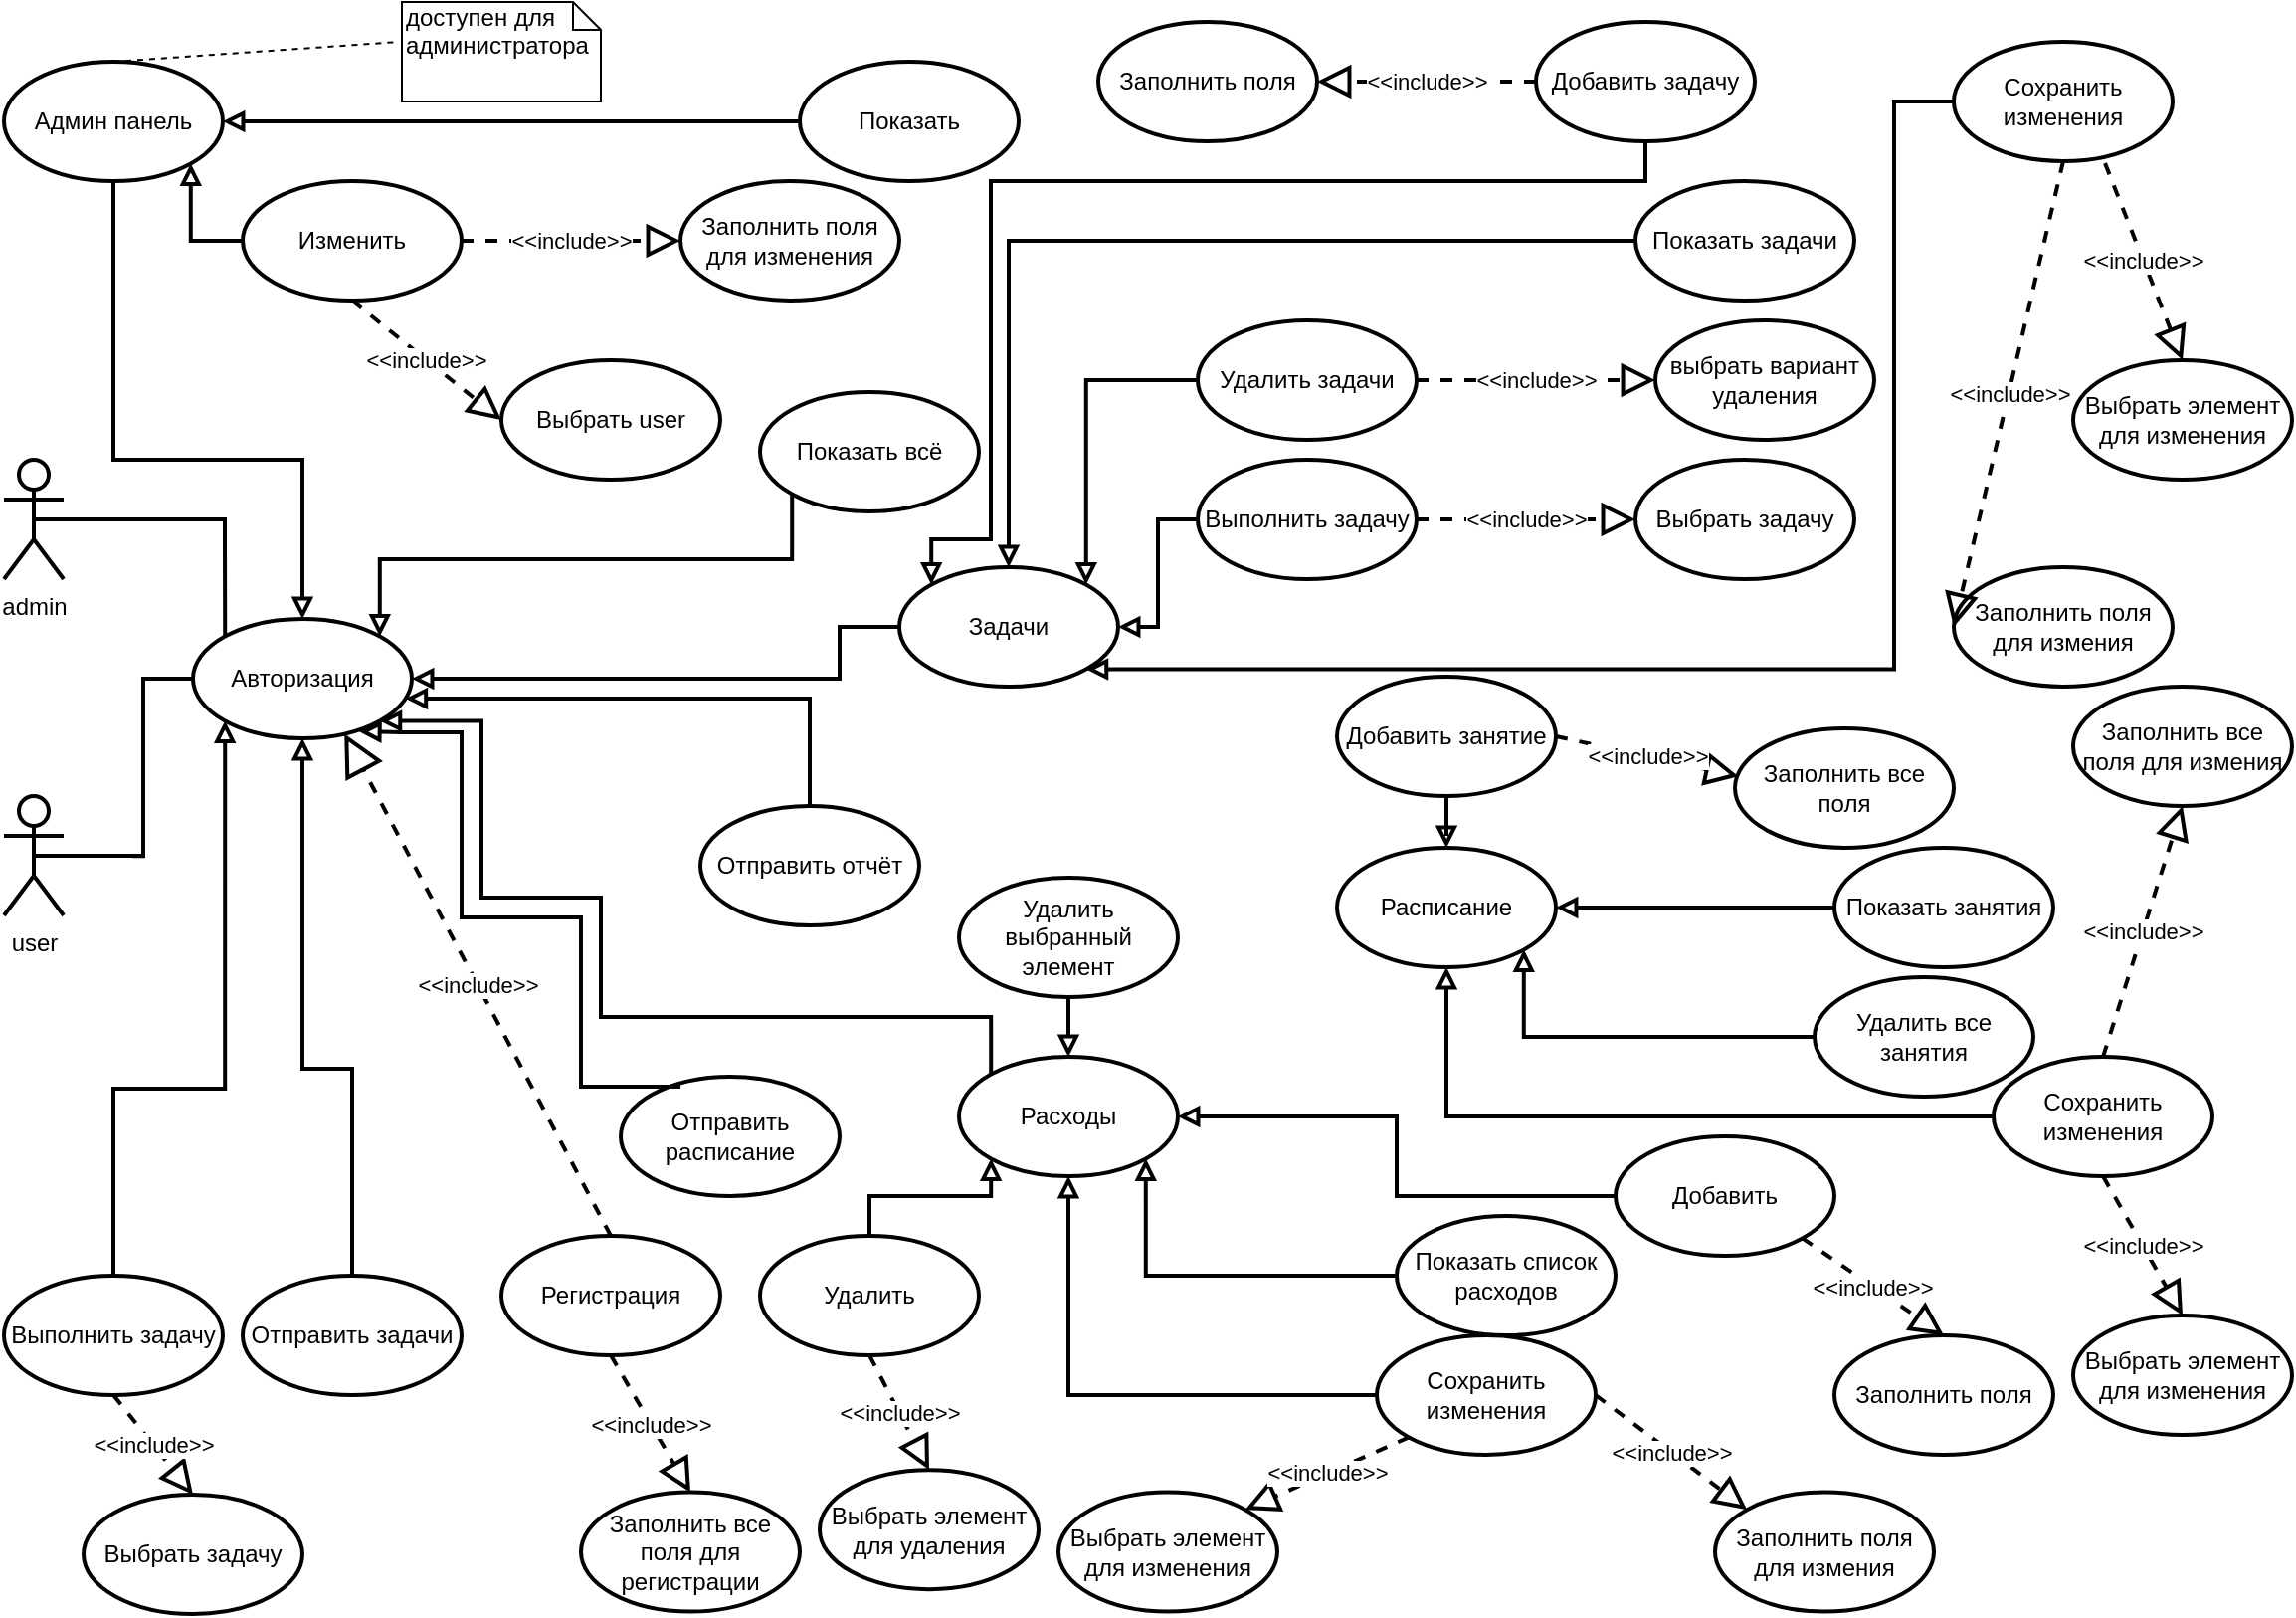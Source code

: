 <mxfile version="13.1.3" type="device"><diagram id="j2JZdMsrPSBs6ECy5CDI" name="Страница 1"><mxGraphModel dx="813" dy="426" grid="1" gridSize="10" guides="1" tooltips="1" connect="1" arrows="1" fold="1" page="1" pageScale="1" pageWidth="1169" pageHeight="827" math="0" shadow="0"><root><mxCell id="0"/><mxCell id="1" parent="0"/><mxCell id="cneUVOCMvTR0_CDMyWIk-1" value="admin" style="shape=umlActor;verticalLabelPosition=bottom;labelBackgroundColor=#ffffff;verticalAlign=top;html=1;strokeWidth=2;" parent="1" vertex="1"><mxGeometry x="10" y="240" width="30" height="60" as="geometry"/></mxCell><mxCell id="cneUVOCMvTR0_CDMyWIk-2" value="user" style="shape=umlActor;verticalLabelPosition=bottom;labelBackgroundColor=#ffffff;verticalAlign=top;html=1;strokeWidth=2;" parent="1" vertex="1"><mxGeometry x="10" y="409" width="30" height="60" as="geometry"/></mxCell><mxCell id="cneUVOCMvTR0_CDMyWIk-12" value="Авторизация" style="ellipse;whiteSpace=wrap;html=1;strokeWidth=2;" parent="1" vertex="1"><mxGeometry x="105" y="320" width="110" height="60" as="geometry"/></mxCell><mxCell id="cneUVOCMvTR0_CDMyWIk-15" value="Регистрация" style="ellipse;whiteSpace=wrap;html=1;strokeWidth=2;" parent="1" vertex="1"><mxGeometry x="260" y="630" width="110" height="60" as="geometry"/></mxCell><mxCell id="cneUVOCMvTR0_CDMyWIk-17" value="&amp;lt;&amp;lt;include&amp;gt;&amp;gt;" style="endArrow=block;endSize=16;endFill=0;html=1;exitX=0.5;exitY=0;exitDx=0;exitDy=0;entryX=0.692;entryY=0.962;entryDx=0;entryDy=0;entryPerimeter=0;dashed=1;strokeWidth=2;" parent="1" source="cneUVOCMvTR0_CDMyWIk-15" target="cneUVOCMvTR0_CDMyWIk-12" edge="1"><mxGeometry width="160" relative="1" as="geometry"><mxPoint x="250" y="440" as="sourcePoint"/><mxPoint x="410" y="440" as="targetPoint"/></mxGeometry></mxCell><mxCell id="cneUVOCMvTR0_CDMyWIk-21" style="edgeStyle=orthogonalEdgeStyle;rounded=0;orthogonalLoop=1;jettySize=auto;html=1;entryX=0;entryY=0;entryDx=0;entryDy=0;endArrow=none;endFill=0;strokeWidth=2;" parent="1" source="cneUVOCMvTR0_CDMyWIk-18" target="cneUVOCMvTR0_CDMyWIk-12" edge="1"><mxGeometry relative="1" as="geometry"><Array as="points"><mxPoint x="121" y="280"/><mxPoint x="121" y="280"/></Array></mxGeometry></mxCell><mxCell id="cneUVOCMvTR0_CDMyWIk-22" style="edgeStyle=orthogonalEdgeStyle;rounded=0;orthogonalLoop=1;jettySize=auto;html=1;entryX=0.5;entryY=0.5;entryDx=0;entryDy=0;entryPerimeter=0;endArrow=none;endFill=0;strokeWidth=2;" parent="1" source="cneUVOCMvTR0_CDMyWIk-18" target="cneUVOCMvTR0_CDMyWIk-1" edge="1"><mxGeometry relative="1" as="geometry"/></mxCell><mxCell id="cneUVOCMvTR0_CDMyWIk-18" value="" style="line;strokeWidth=2;fillColor=none;align=left;verticalAlign=middle;spacingTop=-1;spacingLeft=3;spacingRight=3;rotatable=0;labelPosition=right;points=[];portConstraint=eastwest;" parent="1" vertex="1"><mxGeometry x="70" y="266" width="50" height="8" as="geometry"/></mxCell><mxCell id="cneUVOCMvTR0_CDMyWIk-24" style="edgeStyle=orthogonalEdgeStyle;rounded=0;orthogonalLoop=1;jettySize=auto;html=1;entryX=0.5;entryY=0.5;entryDx=0;entryDy=0;entryPerimeter=0;endArrow=none;endFill=0;strokeWidth=2;" parent="1" source="cneUVOCMvTR0_CDMyWIk-23" target="cneUVOCMvTR0_CDMyWIk-2" edge="1"><mxGeometry relative="1" as="geometry"/></mxCell><mxCell id="cneUVOCMvTR0_CDMyWIk-25" style="edgeStyle=orthogonalEdgeStyle;rounded=0;orthogonalLoop=1;jettySize=auto;html=1;entryX=0;entryY=0.5;entryDx=0;entryDy=0;endArrow=none;endFill=0;strokeWidth=2;exitX=0.722;exitY=0.526;exitDx=0;exitDy=0;exitPerimeter=0;" parent="1" source="cneUVOCMvTR0_CDMyWIk-23" target="cneUVOCMvTR0_CDMyWIk-12" edge="1"><mxGeometry relative="1" as="geometry"><Array as="points"><mxPoint x="80" y="439"/><mxPoint x="80" y="350"/></Array></mxGeometry></mxCell><mxCell id="cneUVOCMvTR0_CDMyWIk-23" value="" style="line;strokeWidth=2;fillColor=none;align=left;verticalAlign=middle;spacingTop=-1;spacingLeft=3;spacingRight=3;rotatable=0;labelPosition=right;points=[];portConstraint=eastwest;" parent="1" vertex="1"><mxGeometry x="60" y="437.5" width="20" height="3" as="geometry"/></mxCell><mxCell id="cneUVOCMvTR0_CDMyWIk-26" value="Задачи" style="ellipse;whiteSpace=wrap;html=1;strokeWidth=2;" parent="1" vertex="1"><mxGeometry x="460" y="294" width="110" height="60" as="geometry"/></mxCell><mxCell id="cneUVOCMvTR0_CDMyWIk-28" value="Расписание" style="ellipse;whiteSpace=wrap;html=1;strokeWidth=2;" parent="1" vertex="1"><mxGeometry x="680" y="435" width="110" height="60" as="geometry"/></mxCell><mxCell id="cneUVOCMvTR0_CDMyWIk-30" value="Расходы" style="ellipse;whiteSpace=wrap;html=1;strokeWidth=2;" parent="1" vertex="1"><mxGeometry x="490" y="540" width="110" height="60" as="geometry"/></mxCell><mxCell id="cneUVOCMvTR0_CDMyWIk-53" style="edgeStyle=orthogonalEdgeStyle;rounded=0;orthogonalLoop=1;jettySize=auto;html=1;endArrow=block;endFill=0;strokeWidth=2;entryX=0;entryY=0;entryDx=0;entryDy=0;" parent="1" source="cneUVOCMvTR0_CDMyWIk-36" target="cneUVOCMvTR0_CDMyWIk-26" edge="1"><mxGeometry relative="1" as="geometry"><mxPoint x="476" y="260" as="targetPoint"/><Array as="points"><mxPoint x="835" y="100"/><mxPoint x="506" y="100"/><mxPoint x="506" y="280"/><mxPoint x="476" y="280"/></Array></mxGeometry></mxCell><mxCell id="cneUVOCMvTR0_CDMyWIk-36" value="Добавить задачу" style="ellipse;whiteSpace=wrap;html=1;strokeWidth=2;" parent="1" vertex="1"><mxGeometry x="780" y="20" width="110" height="60" as="geometry"/></mxCell><mxCell id="cneUVOCMvTR0_CDMyWIk-57" style="edgeStyle=orthogonalEdgeStyle;rounded=0;orthogonalLoop=1;jettySize=auto;html=1;entryX=1;entryY=1;entryDx=0;entryDy=0;endArrow=block;endFill=0;strokeWidth=2;" parent="1" source="cneUVOCMvTR0_CDMyWIk-37" target="cneUVOCMvTR0_CDMyWIk-26" edge="1"><mxGeometry relative="1" as="geometry"><Array as="points"><mxPoint x="960" y="60"/><mxPoint x="960" y="345"/></Array></mxGeometry></mxCell><mxCell id="cneUVOCMvTR0_CDMyWIk-37" value="Сохранить изменения" style="ellipse;whiteSpace=wrap;html=1;strokeWidth=2;" parent="1" vertex="1"><mxGeometry x="990" y="30" width="110" height="60" as="geometry"/></mxCell><mxCell id="cneUVOCMvTR0_CDMyWIk-54" style="edgeStyle=orthogonalEdgeStyle;rounded=0;orthogonalLoop=1;jettySize=auto;html=1;entryX=0.5;entryY=0;entryDx=0;entryDy=0;endArrow=block;endFill=0;strokeWidth=2;" parent="1" source="cneUVOCMvTR0_CDMyWIk-38" target="cneUVOCMvTR0_CDMyWIk-26" edge="1"><mxGeometry relative="1" as="geometry"/></mxCell><mxCell id="cneUVOCMvTR0_CDMyWIk-38" value="Показать задачи" style="ellipse;whiteSpace=wrap;html=1;strokeWidth=2;" parent="1" vertex="1"><mxGeometry x="830" y="100" width="110" height="60" as="geometry"/></mxCell><mxCell id="cneUVOCMvTR0_CDMyWIk-55" style="edgeStyle=orthogonalEdgeStyle;rounded=0;orthogonalLoop=1;jettySize=auto;html=1;entryX=1;entryY=0;entryDx=0;entryDy=0;endArrow=block;endFill=0;strokeWidth=2;" parent="1" source="cneUVOCMvTR0_CDMyWIk-39" target="cneUVOCMvTR0_CDMyWIk-26" edge="1"><mxGeometry relative="1" as="geometry"/></mxCell><mxCell id="cneUVOCMvTR0_CDMyWIk-39" value="Удалить задачи" style="ellipse;whiteSpace=wrap;html=1;strokeWidth=2;" parent="1" vertex="1"><mxGeometry x="610" y="170" width="110" height="60" as="geometry"/></mxCell><mxCell id="cneUVOCMvTR0_CDMyWIk-56" style="edgeStyle=orthogonalEdgeStyle;rounded=0;orthogonalLoop=1;jettySize=auto;html=1;entryX=1;entryY=0.5;entryDx=0;entryDy=0;endArrow=block;endFill=0;strokeWidth=2;" parent="1" source="cneUVOCMvTR0_CDMyWIk-40" target="cneUVOCMvTR0_CDMyWIk-26" edge="1"><mxGeometry relative="1" as="geometry"/></mxCell><mxCell id="cneUVOCMvTR0_CDMyWIk-40" value="Выполнить задачу" style="ellipse;whiteSpace=wrap;html=1;strokeWidth=2;" parent="1" vertex="1"><mxGeometry x="610" y="240" width="110" height="60" as="geometry"/></mxCell><mxCell id="cneUVOCMvTR0_CDMyWIk-58" style="edgeStyle=orthogonalEdgeStyle;rounded=0;orthogonalLoop=1;jettySize=auto;html=1;entryX=0.5;entryY=0;entryDx=0;entryDy=0;endArrow=block;endFill=0;strokeWidth=2;" parent="1" source="cneUVOCMvTR0_CDMyWIk-41" target="cneUVOCMvTR0_CDMyWIk-28" edge="1"><mxGeometry relative="1" as="geometry"/></mxCell><mxCell id="cneUVOCMvTR0_CDMyWIk-41" value="Добавить занятие" style="ellipse;whiteSpace=wrap;html=1;strokeWidth=2;" parent="1" vertex="1"><mxGeometry x="680" y="349" width="110" height="60" as="geometry"/></mxCell><mxCell id="cneUVOCMvTR0_CDMyWIk-59" style="edgeStyle=orthogonalEdgeStyle;rounded=0;orthogonalLoop=1;jettySize=auto;html=1;entryX=1;entryY=0.5;entryDx=0;entryDy=0;endArrow=block;endFill=0;strokeWidth=2;exitX=0;exitY=0.5;exitDx=0;exitDy=0;" parent="1" source="cneUVOCMvTR0_CDMyWIk-42" target="cneUVOCMvTR0_CDMyWIk-28" edge="1"><mxGeometry relative="1" as="geometry"><Array as="points"><mxPoint x="910" y="465"/><mxPoint x="910" y="465"/></Array></mxGeometry></mxCell><mxCell id="cneUVOCMvTR0_CDMyWIk-42" value="Показать занятия" style="ellipse;whiteSpace=wrap;html=1;strokeWidth=2;" parent="1" vertex="1"><mxGeometry x="930" y="435" width="110" height="60" as="geometry"/></mxCell><mxCell id="cneUVOCMvTR0_CDMyWIk-64" style="edgeStyle=orthogonalEdgeStyle;rounded=0;orthogonalLoop=1;jettySize=auto;html=1;entryX=0.5;entryY=0;entryDx=0;entryDy=0;endArrow=block;endFill=0;strokeWidth=2;" parent="1" source="cneUVOCMvTR0_CDMyWIk-43" target="cneUVOCMvTR0_CDMyWIk-30" edge="1"><mxGeometry relative="1" as="geometry"/></mxCell><mxCell id="cneUVOCMvTR0_CDMyWIk-43" value="Удалить выбранный элемент" style="ellipse;whiteSpace=wrap;html=1;strokeWidth=2;" parent="1" vertex="1"><mxGeometry x="490" y="450" width="110" height="60" as="geometry"/></mxCell><mxCell id="cneUVOCMvTR0_CDMyWIk-44" value="Отправить задачи" style="ellipse;whiteSpace=wrap;html=1;strokeWidth=2;" parent="1" vertex="1"><mxGeometry x="130" y="650" width="110" height="60" as="geometry"/></mxCell><mxCell id="cneUVOCMvTR0_CDMyWIk-45" value="Показать всё" style="ellipse;whiteSpace=wrap;html=1;strokeWidth=2;" parent="1" vertex="1"><mxGeometry x="390" y="206" width="110" height="60" as="geometry"/></mxCell><mxCell id="cneUVOCMvTR0_CDMyWIk-62" style="edgeStyle=orthogonalEdgeStyle;rounded=0;orthogonalLoop=1;jettySize=auto;html=1;endArrow=block;endFill=0;strokeWidth=2;entryX=1;entryY=1;entryDx=0;entryDy=0;" parent="1" source="cneUVOCMvTR0_CDMyWIk-46" target="cneUVOCMvTR0_CDMyWIk-28" edge="1"><mxGeometry relative="1" as="geometry"><mxPoint x="660" y="430" as="targetPoint"/></mxGeometry></mxCell><mxCell id="cneUVOCMvTR0_CDMyWIk-46" value="Удалить все занятия" style="ellipse;whiteSpace=wrap;html=1;strokeWidth=2;" parent="1" vertex="1"><mxGeometry x="920" y="500" width="110" height="60" as="geometry"/></mxCell><mxCell id="cneUVOCMvTR0_CDMyWIk-67" style="edgeStyle=orthogonalEdgeStyle;rounded=0;orthogonalLoop=1;jettySize=auto;html=1;entryX=0;entryY=1;entryDx=0;entryDy=0;endArrow=block;endFill=0;strokeWidth=2;" parent="1" source="cneUVOCMvTR0_CDMyWIk-47" target="cneUVOCMvTR0_CDMyWIk-30" edge="1"><mxGeometry relative="1" as="geometry"/></mxCell><mxCell id="cneUVOCMvTR0_CDMyWIk-47" value="Удалить" style="ellipse;whiteSpace=wrap;html=1;strokeWidth=2;" parent="1" vertex="1"><mxGeometry x="390" y="630" width="110" height="60" as="geometry"/></mxCell><mxCell id="cneUVOCMvTR0_CDMyWIk-65" style="edgeStyle=orthogonalEdgeStyle;rounded=0;orthogonalLoop=1;jettySize=auto;html=1;entryX=1;entryY=0.5;entryDx=0;entryDy=0;endArrow=block;endFill=0;strokeWidth=2;" parent="1" source="cneUVOCMvTR0_CDMyWIk-48" target="cneUVOCMvTR0_CDMyWIk-30" edge="1"><mxGeometry relative="1" as="geometry"/></mxCell><mxCell id="cneUVOCMvTR0_CDMyWIk-48" value="Добавить" style="ellipse;whiteSpace=wrap;html=1;strokeWidth=2;" parent="1" vertex="1"><mxGeometry x="820" y="580" width="110" height="60" as="geometry"/></mxCell><mxCell id="cneUVOCMvTR0_CDMyWIk-66" style="edgeStyle=orthogonalEdgeStyle;rounded=0;orthogonalLoop=1;jettySize=auto;html=1;entryX=1;entryY=1;entryDx=0;entryDy=0;endArrow=block;endFill=0;strokeWidth=2;" parent="1" source="cneUVOCMvTR0_CDMyWIk-49" target="cneUVOCMvTR0_CDMyWIk-30" edge="1"><mxGeometry relative="1" as="geometry"/></mxCell><mxCell id="cneUVOCMvTR0_CDMyWIk-49" value="Показать список расходов" style="ellipse;whiteSpace=wrap;html=1;strokeWidth=2;" parent="1" vertex="1"><mxGeometry x="710" y="620" width="110" height="60" as="geometry"/></mxCell><mxCell id="cneUVOCMvTR0_CDMyWIk-68" style="edgeStyle=orthogonalEdgeStyle;rounded=0;orthogonalLoop=1;jettySize=auto;html=1;entryX=0.5;entryY=1;entryDx=0;entryDy=0;endArrow=block;endFill=0;strokeWidth=2;" parent="1" source="cneUVOCMvTR0_CDMyWIk-50" target="cneUVOCMvTR0_CDMyWIk-30" edge="1"><mxGeometry relative="1" as="geometry"/></mxCell><mxCell id="cneUVOCMvTR0_CDMyWIk-50" value="Сохранить изменения" style="ellipse;whiteSpace=wrap;html=1;strokeWidth=2;" parent="1" vertex="1"><mxGeometry x="700" y="680" width="110" height="60" as="geometry"/></mxCell><mxCell id="cneUVOCMvTR0_CDMyWIk-51" value="Выполнить задачу" style="ellipse;whiteSpace=wrap;html=1;strokeWidth=2;" parent="1" vertex="1"><mxGeometry x="10" y="650" width="110" height="60" as="geometry"/></mxCell><mxCell id="cneUVOCMvTR0_CDMyWIk-63" style="edgeStyle=orthogonalEdgeStyle;rounded=0;orthogonalLoop=1;jettySize=auto;html=1;entryX=0.5;entryY=1;entryDx=0;entryDy=0;endArrow=block;endFill=0;strokeWidth=2;" parent="1" source="cneUVOCMvTR0_CDMyWIk-52" target="cneUVOCMvTR0_CDMyWIk-28" edge="1"><mxGeometry relative="1" as="geometry"/></mxCell><mxCell id="cneUVOCMvTR0_CDMyWIk-52" value="Сохранить изменения" style="ellipse;whiteSpace=wrap;html=1;strokeWidth=2;" parent="1" vertex="1"><mxGeometry x="1010" y="540" width="110" height="60" as="geometry"/></mxCell><mxCell id="cneUVOCMvTR0_CDMyWIk-77" value="Отправить расписание" style="ellipse;whiteSpace=wrap;html=1;strokeWidth=2;" parent="1" vertex="1"><mxGeometry x="320" y="550" width="110" height="60" as="geometry"/></mxCell><mxCell id="cneUVOCMvTR0_CDMyWIk-79" value="Отправить отчёт" style="ellipse;whiteSpace=wrap;html=1;strokeWidth=2;" parent="1" vertex="1"><mxGeometry x="360" y="414" width="110" height="60" as="geometry"/></mxCell><mxCell id="cneUVOCMvTR0_CDMyWIk-81" value="Админ панель" style="ellipse;whiteSpace=wrap;html=1;strokeWidth=2;" parent="1" vertex="1"><mxGeometry x="10" y="40" width="110" height="60" as="geometry"/></mxCell><mxCell id="cneUVOCMvTR0_CDMyWIk-82" value="Заполнить поля" style="ellipse;whiteSpace=wrap;html=1;strokeWidth=2;" parent="1" vertex="1"><mxGeometry x="560" y="20" width="110" height="60" as="geometry"/></mxCell><mxCell id="cneUVOCMvTR0_CDMyWIk-83" value="&amp;lt;&amp;lt;include&amp;gt;&amp;gt;" style="endArrow=block;endSize=12;dashed=1;html=1;strokeWidth=2;exitX=0;exitY=0.5;exitDx=0;exitDy=0;entryX=1;entryY=0.5;entryDx=0;entryDy=0;endFill=0;" parent="1" source="cneUVOCMvTR0_CDMyWIk-36" target="cneUVOCMvTR0_CDMyWIk-82" edge="1"><mxGeometry width="160" relative="1" as="geometry"><mxPoint x="208.891" y="338.787" as="sourcePoint"/><mxPoint x="450" y="180" as="targetPoint"/></mxGeometry></mxCell><mxCell id="cneUVOCMvTR0_CDMyWIk-84" value="выбрать вариант удаления" style="ellipse;whiteSpace=wrap;html=1;strokeWidth=2;" parent="1" vertex="1"><mxGeometry x="840" y="170" width="110" height="60" as="geometry"/></mxCell><mxCell id="cneUVOCMvTR0_CDMyWIk-85" value="&amp;lt;&amp;lt;include&amp;gt;&amp;gt;" style="endArrow=block;endSize=12;dashed=1;html=1;strokeWidth=2;exitX=1;exitY=0.5;exitDx=0;exitDy=0;entryX=0;entryY=0.5;entryDx=0;entryDy=0;endFill=0;" parent="1" source="cneUVOCMvTR0_CDMyWIk-39" target="cneUVOCMvTR0_CDMyWIk-84" edge="1"><mxGeometry width="160" relative="1" as="geometry"><mxPoint x="720" y="70" as="sourcePoint"/><mxPoint x="1095" y="80" as="targetPoint"/></mxGeometry></mxCell><mxCell id="cneUVOCMvTR0_CDMyWIk-86" value="Заполнить поля для измения" style="ellipse;whiteSpace=wrap;html=1;strokeWidth=2;" parent="1" vertex="1"><mxGeometry x="990" y="294" width="110" height="60" as="geometry"/></mxCell><mxCell id="cneUVOCMvTR0_CDMyWIk-87" value="&amp;lt;&amp;lt;include&amp;gt;&amp;gt;" style="endArrow=block;endSize=12;dashed=1;html=1;strokeWidth=2;exitX=0.5;exitY=1;exitDx=0;exitDy=0;entryX=0;entryY=0.5;entryDx=0;entryDy=0;endFill=0;" parent="1" source="cneUVOCMvTR0_CDMyWIk-37" target="cneUVOCMvTR0_CDMyWIk-86" edge="1"><mxGeometry width="160" relative="1" as="geometry"><mxPoint x="890" y="80" as="sourcePoint"/><mxPoint x="1305" y="90" as="targetPoint"/></mxGeometry></mxCell><mxCell id="cneUVOCMvTR0_CDMyWIk-88" value="Выбрать элемент для изменения" style="ellipse;whiteSpace=wrap;html=1;strokeWidth=2;" parent="1" vertex="1"><mxGeometry x="1050" y="190" width="110" height="60" as="geometry"/></mxCell><mxCell id="cneUVOCMvTR0_CDMyWIk-89" value="&amp;lt;&amp;lt;include&amp;gt;&amp;gt;" style="endArrow=block;endSize=12;dashed=1;html=1;strokeWidth=2;exitX=0.691;exitY=1.017;exitDx=0;exitDy=0;entryX=0.5;entryY=0;entryDx=0;entryDy=0;endFill=0;exitPerimeter=0;" parent="1" source="cneUVOCMvTR0_CDMyWIk-37" target="cneUVOCMvTR0_CDMyWIk-88" edge="1"><mxGeometry width="160" relative="1" as="geometry"><mxPoint x="880.49" y="165" as="sourcePoint"/><mxPoint x="1170" y="265" as="targetPoint"/></mxGeometry></mxCell><mxCell id="cneUVOCMvTR0_CDMyWIk-90" value="Выбрать задачу" style="ellipse;whiteSpace=wrap;html=1;strokeWidth=2;" parent="1" vertex="1"><mxGeometry x="830" y="240" width="110" height="60" as="geometry"/></mxCell><mxCell id="cneUVOCMvTR0_CDMyWIk-91" value="&amp;lt;&amp;lt;include&amp;gt;&amp;gt;" style="endArrow=block;endSize=12;dashed=1;html=1;strokeWidth=2;exitX=1;exitY=0.5;exitDx=0;exitDy=0;entryX=0;entryY=0.5;entryDx=0;entryDy=0;endFill=0;" parent="1" source="cneUVOCMvTR0_CDMyWIk-40" target="cneUVOCMvTR0_CDMyWIk-90" edge="1"><mxGeometry width="160" relative="1" as="geometry"><mxPoint x="698.891" y="96.297" as="sourcePoint"/><mxPoint x="1005" y="149" as="targetPoint"/></mxGeometry></mxCell><mxCell id="cneUVOCMvTR0_CDMyWIk-92" value="Заполнить все поля" style="ellipse;whiteSpace=wrap;html=1;strokeWidth=2;" parent="1" vertex="1"><mxGeometry x="880" y="375" width="110" height="60" as="geometry"/></mxCell><mxCell id="cneUVOCMvTR0_CDMyWIk-93" value="&amp;lt;&amp;lt;include&amp;gt;&amp;gt;" style="endArrow=block;endSize=12;dashed=1;html=1;strokeWidth=2;exitX=1;exitY=0.5;exitDx=0;exitDy=0;entryX=0.016;entryY=0.402;entryDx=0;entryDy=0;endFill=0;entryPerimeter=0;" parent="1" source="cneUVOCMvTR0_CDMyWIk-41" target="cneUVOCMvTR0_CDMyWIk-92" edge="1"><mxGeometry width="160" relative="1" as="geometry"><mxPoint x="611.01" y="255.02" as="sourcePoint"/><mxPoint x="815" y="379" as="targetPoint"/></mxGeometry></mxCell><mxCell id="cneUVOCMvTR0_CDMyWIk-94" value="Заполнить все поля для измения" style="ellipse;whiteSpace=wrap;html=1;strokeWidth=2;" parent="1" vertex="1"><mxGeometry x="1050" y="354" width="110" height="60" as="geometry"/></mxCell><mxCell id="cneUVOCMvTR0_CDMyWIk-95" value="&amp;lt;&amp;lt;include&amp;gt;&amp;gt;" style="endArrow=block;endSize=12;dashed=1;html=1;strokeWidth=2;exitX=0.5;exitY=0;exitDx=0;exitDy=0;entryX=0.5;entryY=1;entryDx=0;entryDy=0;endFill=0;" parent="1" source="cneUVOCMvTR0_CDMyWIk-52" target="cneUVOCMvTR0_CDMyWIk-94" edge="1"><mxGeometry width="160" relative="1" as="geometry"><mxPoint x="1076.01" y="380" as="sourcePoint"/><mxPoint x="1280" y="503.98" as="targetPoint"/></mxGeometry></mxCell><mxCell id="cneUVOCMvTR0_CDMyWIk-96" value="Выбрать элемент для изменения" style="ellipse;whiteSpace=wrap;html=1;strokeWidth=2;" parent="1" vertex="1"><mxGeometry x="1050" y="670" width="110" height="60" as="geometry"/></mxCell><mxCell id="cneUVOCMvTR0_CDMyWIk-97" value="&amp;lt;&amp;lt;include&amp;gt;&amp;gt;" style="endArrow=block;endSize=12;dashed=1;html=1;strokeWidth=2;exitX=0.5;exitY=1;exitDx=0;exitDy=0;entryX=0.5;entryY=0;entryDx=0;entryDy=0;endFill=0;" parent="1" source="cneUVOCMvTR0_CDMyWIk-52" target="cneUVOCMvTR0_CDMyWIk-96" edge="1"><mxGeometry width="160" relative="1" as="geometry"><mxPoint x="1026.01" y="597.51" as="sourcePoint"/><mxPoint x="1230" y="721.49" as="targetPoint"/></mxGeometry></mxCell><mxCell id="cneUVOCMvTR0_CDMyWIk-98" value="Выбрать задачу" style="ellipse;whiteSpace=wrap;html=1;strokeWidth=2;" parent="1" vertex="1"><mxGeometry x="50" y="760" width="110" height="60" as="geometry"/></mxCell><mxCell id="cneUVOCMvTR0_CDMyWIk-99" value="&amp;lt;&amp;lt;include&amp;gt;&amp;gt;" style="endArrow=block;endSize=12;dashed=1;html=1;strokeWidth=2;exitX=0.5;exitY=1;exitDx=0;exitDy=0;entryX=0.5;entryY=0;entryDx=0;entryDy=0;endFill=0;" parent="1" source="cneUVOCMvTR0_CDMyWIk-51" target="cneUVOCMvTR0_CDMyWIk-98" edge="1"><mxGeometry width="160" relative="1" as="geometry"><mxPoint x="10" y="710" as="sourcePoint"/><mxPoint x="280" y="829" as="targetPoint"/></mxGeometry></mxCell><mxCell id="cneUVOCMvTR0_CDMyWIk-100" value="Заполнить поля" style="ellipse;whiteSpace=wrap;html=1;strokeWidth=2;" parent="1" vertex="1"><mxGeometry x="930" y="680" width="110" height="60" as="geometry"/></mxCell><mxCell id="cneUVOCMvTR0_CDMyWIk-101" value="&amp;lt;&amp;lt;include&amp;gt;&amp;gt;" style="endArrow=block;endSize=12;dashed=1;html=1;strokeWidth=2;exitX=1;exitY=1;exitDx=0;exitDy=0;entryX=0.5;entryY=0;entryDx=0;entryDy=0;endFill=0;" parent="1" source="cneUVOCMvTR0_CDMyWIk-48" target="cneUVOCMvTR0_CDMyWIk-100" edge="1"><mxGeometry width="160" relative="1" as="geometry"><mxPoint x="990" y="660" as="sourcePoint"/><mxPoint x="1120" y="770" as="targetPoint"/></mxGeometry></mxCell><mxCell id="cneUVOCMvTR0_CDMyWIk-103" value="Заполнить поля для измения" style="ellipse;whiteSpace=wrap;html=1;strokeWidth=2;" parent="1" vertex="1"><mxGeometry x="870" y="758.79" width="110" height="60" as="geometry"/></mxCell><mxCell id="cneUVOCMvTR0_CDMyWIk-104" value="&amp;lt;&amp;lt;include&amp;gt;&amp;gt;" style="endArrow=block;endSize=12;dashed=1;html=1;strokeWidth=2;exitX=1;exitY=0.5;exitDx=0;exitDy=0;entryX=0;entryY=0;entryDx=0;entryDy=0;endFill=0;" parent="1" source="cneUVOCMvTR0_CDMyWIk-50" target="cneUVOCMvTR0_CDMyWIk-103" edge="1"><mxGeometry width="160" relative="1" as="geometry"><mxPoint x="811.941" y="710.003" as="sourcePoint"/><mxPoint x="1018.05" y="848.79" as="targetPoint"/></mxGeometry></mxCell><mxCell id="cneUVOCMvTR0_CDMyWIk-105" value="Выбрать элемент для изменения" style="ellipse;whiteSpace=wrap;html=1;strokeWidth=2;" parent="1" vertex="1"><mxGeometry x="540" y="758.79" width="110" height="60" as="geometry"/></mxCell><mxCell id="cneUVOCMvTR0_CDMyWIk-106" value="&amp;lt;&amp;lt;include&amp;gt;&amp;gt;" style="endArrow=block;endSize=12;dashed=1;html=1;strokeWidth=2;exitX=0;exitY=1;exitDx=0;exitDy=0;entryX=1;entryY=0;entryDx=0;entryDy=0;endFill=0;" parent="1" source="cneUVOCMvTR0_CDMyWIk-50" target="cneUVOCMvTR0_CDMyWIk-105" edge="1"><mxGeometry width="160" relative="1" as="geometry"><mxPoint x="360.001" y="700.003" as="sourcePoint"/><mxPoint x="566.11" y="838.79" as="targetPoint"/></mxGeometry></mxCell><mxCell id="cneUVOCMvTR0_CDMyWIk-107" value="Выбрать элемент для удаления" style="ellipse;whiteSpace=wrap;html=1;strokeWidth=2;" parent="1" vertex="1"><mxGeometry x="420" y="747.58" width="110" height="60" as="geometry"/></mxCell><mxCell id="cneUVOCMvTR0_CDMyWIk-108" value="&amp;lt;&amp;lt;include&amp;gt;&amp;gt;" style="endArrow=block;endSize=12;dashed=1;html=1;strokeWidth=2;exitX=0.5;exitY=1;exitDx=0;exitDy=0;entryX=0.5;entryY=0;entryDx=0;entryDy=0;endFill=0;" parent="1" source="cneUVOCMvTR0_CDMyWIk-47" target="cneUVOCMvTR0_CDMyWIk-107" edge="1"><mxGeometry width="160" relative="1" as="geometry"><mxPoint x="475" y="690" as="sourcePoint"/><mxPoint x="446.11" y="827.58" as="targetPoint"/></mxGeometry></mxCell><mxCell id="cneUVOCMvTR0_CDMyWIk-109" value="Заполнить все поля для регистрации" style="ellipse;whiteSpace=wrap;html=1;strokeWidth=2;" parent="1" vertex="1"><mxGeometry x="300" y="758.79" width="110" height="60" as="geometry"/></mxCell><mxCell id="cneUVOCMvTR0_CDMyWIk-110" value="&amp;lt;&amp;lt;include&amp;gt;&amp;gt;" style="endArrow=block;endSize=12;dashed=1;html=1;strokeWidth=2;exitX=0.5;exitY=1;exitDx=0;exitDy=0;entryX=0.5;entryY=0;entryDx=0;entryDy=0;endFill=0;" parent="1" source="cneUVOCMvTR0_CDMyWIk-15" target="cneUVOCMvTR0_CDMyWIk-109" edge="1"><mxGeometry width="160" relative="1" as="geometry"><mxPoint x="315" y="708.79" as="sourcePoint"/><mxPoint x="530" y="827.79" as="targetPoint"/></mxGeometry></mxCell><mxCell id="cneUVOCMvTR0_CDMyWIk-111" style="edgeStyle=orthogonalEdgeStyle;rounded=0;orthogonalLoop=1;jettySize=auto;html=1;entryX=1;entryY=0.5;entryDx=0;entryDy=0;endArrow=block;endFill=0;strokeWidth=2;exitX=0;exitY=0.5;exitDx=0;exitDy=0;" parent="1" source="cneUVOCMvTR0_CDMyWIk-112" target="cneUVOCMvTR0_CDMyWIk-81" edge="1"><mxGeometry relative="1" as="geometry"><mxPoint x="151.71" y="94.84" as="targetPoint"/><Array as="points"><mxPoint x="410" y="70"/></Array></mxGeometry></mxCell><mxCell id="cneUVOCMvTR0_CDMyWIk-112" value="Показать" style="ellipse;whiteSpace=wrap;html=1;strokeWidth=2;" parent="1" vertex="1"><mxGeometry x="410" y="40" width="110" height="60" as="geometry"/></mxCell><mxCell id="cneUVOCMvTR0_CDMyWIk-113" style="edgeStyle=orthogonalEdgeStyle;rounded=0;orthogonalLoop=1;jettySize=auto;html=1;entryX=1;entryY=1;entryDx=0;entryDy=0;endArrow=block;endFill=0;strokeWidth=2;exitX=0;exitY=0.5;exitDx=0;exitDy=0;" parent="1" source="cneUVOCMvTR0_CDMyWIk-114" target="cneUVOCMvTR0_CDMyWIk-81" edge="1"><mxGeometry relative="1" as="geometry"><mxPoint x="-60" y="130" as="targetPoint"/><Array as="points"><mxPoint x="104" y="130"/></Array></mxGeometry></mxCell><mxCell id="cneUVOCMvTR0_CDMyWIk-114" value="Изменить" style="ellipse;whiteSpace=wrap;html=1;strokeWidth=2;" parent="1" vertex="1"><mxGeometry x="130" y="100" width="110" height="60" as="geometry"/></mxCell><mxCell id="cneUVOCMvTR0_CDMyWIk-115" value="Заполнить поля для изменения" style="ellipse;whiteSpace=wrap;html=1;strokeWidth=2;" parent="1" vertex="1"><mxGeometry x="350" y="100" width="110" height="60" as="geometry"/></mxCell><mxCell id="cneUVOCMvTR0_CDMyWIk-116" value="&amp;lt;&amp;lt;include&amp;gt;&amp;gt;" style="endArrow=block;endSize=12;dashed=1;html=1;strokeWidth=2;exitX=1;exitY=0.5;exitDx=0;exitDy=0;entryX=0;entryY=0.5;entryDx=0;entryDy=0;endFill=0;" parent="1" target="cneUVOCMvTR0_CDMyWIk-115" edge="1"><mxGeometry width="160" relative="1" as="geometry"><mxPoint x="240" y="130.0" as="sourcePoint"/><mxPoint x="525" y="9" as="targetPoint"/></mxGeometry></mxCell><mxCell id="cneUVOCMvTR0_CDMyWIk-117" value="Выбрать user" style="ellipse;whiteSpace=wrap;html=1;strokeWidth=2;" parent="1" vertex="1"><mxGeometry x="260" y="190" width="110" height="60" as="geometry"/></mxCell><mxCell id="cneUVOCMvTR0_CDMyWIk-118" value="&amp;lt;&amp;lt;include&amp;gt;&amp;gt;" style="endArrow=block;endSize=12;dashed=1;html=1;strokeWidth=2;exitX=0.5;exitY=1;exitDx=0;exitDy=0;entryX=0;entryY=0.5;entryDx=0;entryDy=0;endFill=0;" parent="1" source="cneUVOCMvTR0_CDMyWIk-114" target="cneUVOCMvTR0_CDMyWIk-117" edge="1"><mxGeometry width="160" relative="1" as="geometry"><mxPoint x="140" y="210.0" as="sourcePoint"/><mxPoint x="425" y="89" as="targetPoint"/></mxGeometry></mxCell><mxCell id="cRJMmxu2uInfPJaMo4EM-1" style="edgeStyle=orthogonalEdgeStyle;rounded=0;orthogonalLoop=1;jettySize=auto;html=1;entryX=1;entryY=0.5;entryDx=0;entryDy=0;endArrow=block;endFill=0;strokeWidth=2;exitX=0;exitY=0.5;exitDx=0;exitDy=0;" edge="1" parent="1" source="cneUVOCMvTR0_CDMyWIk-26" target="cneUVOCMvTR0_CDMyWIk-12"><mxGeometry relative="1" as="geometry"><Array as="points"><mxPoint x="430" y="324"/><mxPoint x="430" y="350"/></Array><mxPoint x="670" y="63.79" as="sourcePoint"/><mxPoint x="233.891" y="349.003" as="targetPoint"/></mxGeometry></mxCell><mxCell id="cRJMmxu2uInfPJaMo4EM-2" style="edgeStyle=orthogonalEdgeStyle;rounded=0;orthogonalLoop=1;jettySize=auto;html=1;entryX=1;entryY=0;entryDx=0;entryDy=0;endArrow=block;endFill=0;strokeWidth=2;exitX=0;exitY=1;exitDx=0;exitDy=0;" edge="1" parent="1" source="cneUVOCMvTR0_CDMyWIk-45" target="cneUVOCMvTR0_CDMyWIk-12"><mxGeometry relative="1" as="geometry"><Array as="points"><mxPoint x="406" y="290"/><mxPoint x="199" y="290"/></Array><mxPoint x="470" y="334" as="sourcePoint"/><mxPoint x="225" y="360" as="targetPoint"/></mxGeometry></mxCell><mxCell id="cRJMmxu2uInfPJaMo4EM-3" style="edgeStyle=orthogonalEdgeStyle;rounded=0;orthogonalLoop=1;jettySize=auto;html=1;entryX=0.5;entryY=0;entryDx=0;entryDy=0;endArrow=block;endFill=0;strokeWidth=2;exitX=0.5;exitY=1;exitDx=0;exitDy=0;" edge="1" parent="1" source="cneUVOCMvTR0_CDMyWIk-81" target="cneUVOCMvTR0_CDMyWIk-12"><mxGeometry relative="1" as="geometry"><Array as="points"><mxPoint x="65" y="240"/><mxPoint x="160" y="240"/></Array><mxPoint x="359.999" y="250.003" as="sourcePoint"/><mxPoint x="152.781" y="321.577" as="targetPoint"/></mxGeometry></mxCell><mxCell id="cRJMmxu2uInfPJaMo4EM-4" style="edgeStyle=orthogonalEdgeStyle;rounded=0;orthogonalLoop=1;jettySize=auto;html=1;endArrow=block;endFill=0;strokeWidth=2;exitX=0.5;exitY=0;exitDx=0;exitDy=0;" edge="1" parent="1" source="cneUVOCMvTR0_CDMyWIk-79" target="cneUVOCMvTR0_CDMyWIk-12"><mxGeometry relative="1" as="geometry"><Array as="points"><mxPoint x="415" y="360"/></Array><mxPoint x="470" y="334" as="sourcePoint"/><mxPoint x="225" y="360" as="targetPoint"/></mxGeometry></mxCell><mxCell id="cRJMmxu2uInfPJaMo4EM-5" style="edgeStyle=orthogonalEdgeStyle;rounded=0;orthogonalLoop=1;jettySize=auto;html=1;endArrow=block;endFill=0;strokeWidth=2;exitX=0.5;exitY=0;exitDx=0;exitDy=0;entryX=0.5;entryY=1;entryDx=0;entryDy=0;" edge="1" parent="1" source="cneUVOCMvTR0_CDMyWIk-44" target="cneUVOCMvTR0_CDMyWIk-12"><mxGeometry relative="1" as="geometry"><Array as="points"><mxPoint x="185" y="546"/><mxPoint x="160" y="546"/></Array><mxPoint x="203.15" y="600" as="sourcePoint"/><mxPoint x="0.004" y="546" as="targetPoint"/></mxGeometry></mxCell><mxCell id="cRJMmxu2uInfPJaMo4EM-6" style="edgeStyle=orthogonalEdgeStyle;rounded=0;orthogonalLoop=1;jettySize=auto;html=1;endArrow=block;endFill=0;strokeWidth=2;exitX=0.5;exitY=0;exitDx=0;exitDy=0;entryX=0;entryY=1;entryDx=0;entryDy=0;" edge="1" parent="1" source="cneUVOCMvTR0_CDMyWIk-51" target="cneUVOCMvTR0_CDMyWIk-12"><mxGeometry relative="1" as="geometry"><Array as="points"><mxPoint x="65" y="556"/><mxPoint x="121" y="556"/></Array><mxPoint x="195" y="660" as="sourcePoint"/><mxPoint x="170" y="390" as="targetPoint"/></mxGeometry></mxCell><mxCell id="cRJMmxu2uInfPJaMo4EM-7" value="доступен для администратора" style="shape=note;whiteSpace=wrap;html=1;size=14;verticalAlign=top;align=left;spacingTop=-6;" vertex="1" parent="1"><mxGeometry x="210" y="10" width="100" height="50" as="geometry"/></mxCell><mxCell id="cRJMmxu2uInfPJaMo4EM-8" value="" style="endArrow=none;dashed=1;html=1;entryX=-0.034;entryY=0.403;entryDx=0;entryDy=0;entryPerimeter=0;exitX=0.5;exitY=0;exitDx=0;exitDy=0;" edge="1" parent="1" source="cneUVOCMvTR0_CDMyWIk-81" target="cRJMmxu2uInfPJaMo4EM-7"><mxGeometry width="50" height="50" relative="1" as="geometry"><mxPoint x="190" y="190" as="sourcePoint"/><mxPoint x="240" y="140" as="targetPoint"/><Array as="points"/></mxGeometry></mxCell><mxCell id="cRJMmxu2uInfPJaMo4EM-9" style="edgeStyle=orthogonalEdgeStyle;rounded=0;orthogonalLoop=1;jettySize=auto;html=1;endArrow=block;endFill=0;strokeWidth=2;exitX=0.273;exitY=0.083;exitDx=0;exitDy=0;entryX=0.76;entryY=0.944;entryDx=0;entryDy=0;exitPerimeter=0;entryPerimeter=0;" edge="1" parent="1" source="cneUVOCMvTR0_CDMyWIk-77" target="cneUVOCMvTR0_CDMyWIk-12"><mxGeometry relative="1" as="geometry"><Array as="points"><mxPoint x="300" y="555"/><mxPoint x="300" y="470"/><mxPoint x="240" y="470"/><mxPoint x="240" y="377"/><mxPoint x="210" y="377"/></Array><mxPoint x="195" y="660" as="sourcePoint"/><mxPoint x="170" y="390" as="targetPoint"/></mxGeometry></mxCell><mxCell id="cRJMmxu2uInfPJaMo4EM-10" style="edgeStyle=orthogonalEdgeStyle;rounded=0;orthogonalLoop=1;jettySize=auto;html=1;endArrow=block;endFill=0;strokeWidth=2;exitX=0;exitY=0;exitDx=0;exitDy=0;entryX=1;entryY=1;entryDx=0;entryDy=0;" edge="1" parent="1" source="cneUVOCMvTR0_CDMyWIk-30" target="cneUVOCMvTR0_CDMyWIk-12"><mxGeometry relative="1" as="geometry"><Array as="points"><mxPoint x="506" y="520"/><mxPoint x="310" y="520"/><mxPoint x="310" y="460"/><mxPoint x="250" y="460"/><mxPoint x="250" y="371"/></Array><mxPoint x="360.03" y="564.98" as="sourcePoint"/><mxPoint x="202.78" y="388.44" as="targetPoint"/></mxGeometry></mxCell></root></mxGraphModel></diagram></mxfile>
